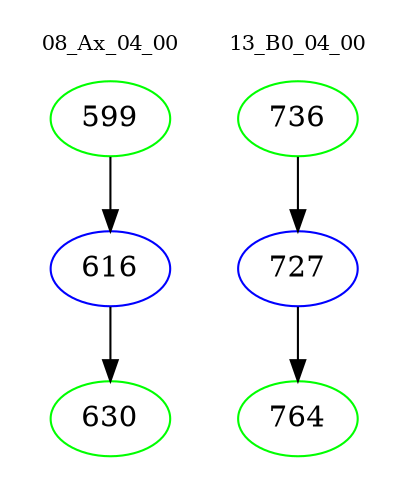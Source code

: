 digraph{
subgraph cluster_0 {
color = white
label = "08_Ax_04_00";
fontsize=10;
T0_599 [label="599", color="green"]
T0_599 -> T0_616 [color="black"]
T0_616 [label="616", color="blue"]
T0_616 -> T0_630 [color="black"]
T0_630 [label="630", color="green"]
}
subgraph cluster_1 {
color = white
label = "13_B0_04_00";
fontsize=10;
T1_736 [label="736", color="green"]
T1_736 -> T1_727 [color="black"]
T1_727 [label="727", color="blue"]
T1_727 -> T1_764 [color="black"]
T1_764 [label="764", color="green"]
}
}
